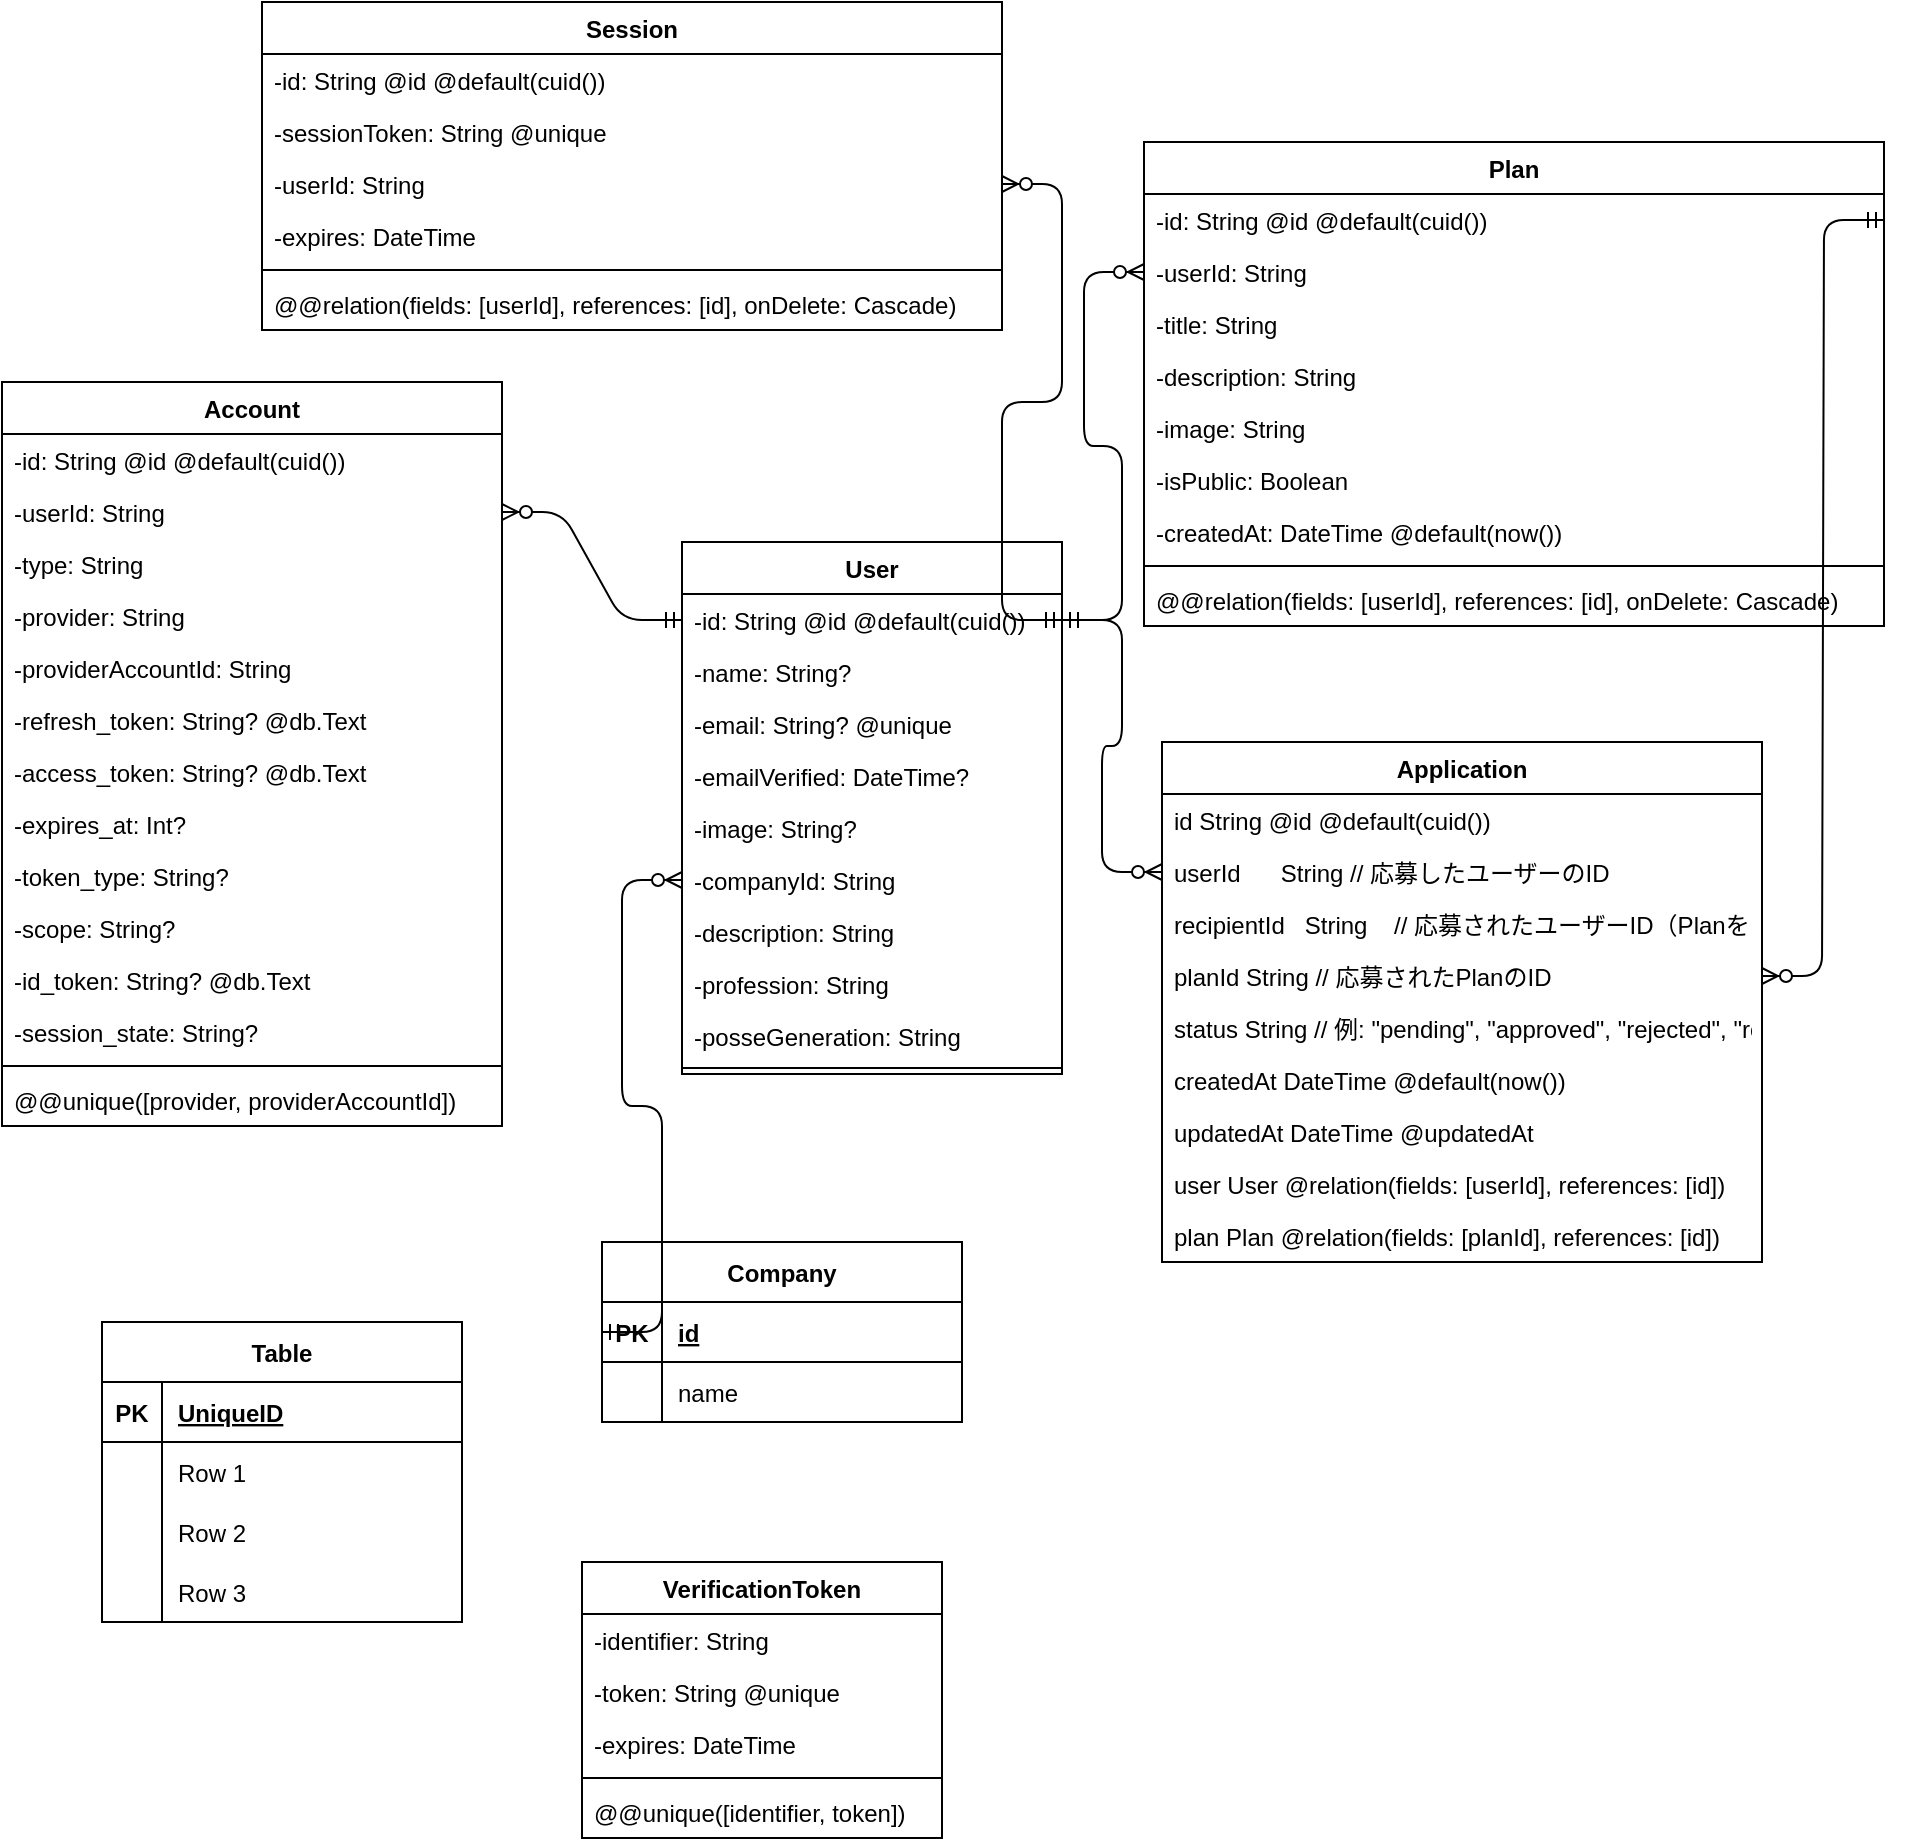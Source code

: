 <mxfile>
    <diagram id="4CIbEj0W9IgXMDNSK37p" name="ページ1">
        <mxGraphModel dx="1769" dy="454" grid="1" gridSize="10" guides="1" tooltips="1" connect="1" arrows="1" fold="1" page="1" pageScale="1" pageWidth="827" pageHeight="1169" math="0" shadow="0">
            <root>
                <mxCell id="0"/>
                <mxCell id="1" parent="0"/>
                <mxCell id="205" value="Account" style="swimlane;fontStyle=1;childLayout=stackLayout;horizontal=1;startSize=26;horizontalStack=0;resizeParent=1;resizeParentMax=0;resizeLast=0;collapsible=1;marginBottom=0;" parent="1" vertex="1">
                    <mxGeometry x="-500" y="370" width="250" height="372" as="geometry"/>
                </mxCell>
                <mxCell id="206" value="-id: String @id @default(cuid())" style="text;strokeColor=none;fillColor=none;align=left;verticalAlign=top;spacingLeft=4;spacingRight=4;overflow=hidden;rotatable=0;points=[[0,0.5],[1,0.5]];portConstraint=eastwest;" parent="205" vertex="1">
                    <mxGeometry y="26" width="250" height="26" as="geometry"/>
                </mxCell>
                <mxCell id="207" value="-userId: String" style="text;strokeColor=none;fillColor=none;align=left;verticalAlign=top;spacingLeft=4;spacingRight=4;overflow=hidden;rotatable=0;points=[[0,0.5],[1,0.5]];portConstraint=eastwest;" parent="205" vertex="1">
                    <mxGeometry y="52" width="250" height="26" as="geometry"/>
                </mxCell>
                <mxCell id="208" value="-type: String" style="text;strokeColor=none;fillColor=none;align=left;verticalAlign=top;spacingLeft=4;spacingRight=4;overflow=hidden;rotatable=0;points=[[0,0.5],[1,0.5]];portConstraint=eastwest;" parent="205" vertex="1">
                    <mxGeometry y="78" width="250" height="26" as="geometry"/>
                </mxCell>
                <mxCell id="209" value="-provider: String" style="text;strokeColor=none;fillColor=none;align=left;verticalAlign=top;spacingLeft=4;spacingRight=4;overflow=hidden;rotatable=0;points=[[0,0.5],[1,0.5]];portConstraint=eastwest;" parent="205" vertex="1">
                    <mxGeometry y="104" width="250" height="26" as="geometry"/>
                </mxCell>
                <mxCell id="210" value="-providerAccountId: String" style="text;strokeColor=none;fillColor=none;align=left;verticalAlign=top;spacingLeft=4;spacingRight=4;overflow=hidden;rotatable=0;points=[[0,0.5],[1,0.5]];portConstraint=eastwest;" parent="205" vertex="1">
                    <mxGeometry y="130" width="250" height="26" as="geometry"/>
                </mxCell>
                <mxCell id="211" value="-refresh_token: String? @db.Text" style="text;strokeColor=none;fillColor=none;align=left;verticalAlign=top;spacingLeft=4;spacingRight=4;overflow=hidden;rotatable=0;points=[[0,0.5],[1,0.5]];portConstraint=eastwest;" parent="205" vertex="1">
                    <mxGeometry y="156" width="250" height="26" as="geometry"/>
                </mxCell>
                <mxCell id="212" value="-access_token: String? @db.Text" style="text;strokeColor=none;fillColor=none;align=left;verticalAlign=top;spacingLeft=4;spacingRight=4;overflow=hidden;rotatable=0;points=[[0,0.5],[1,0.5]];portConstraint=eastwest;" parent="205" vertex="1">
                    <mxGeometry y="182" width="250" height="26" as="geometry"/>
                </mxCell>
                <mxCell id="213" value="-expires_at: Int?" style="text;strokeColor=none;fillColor=none;align=left;verticalAlign=top;spacingLeft=4;spacingRight=4;overflow=hidden;rotatable=0;points=[[0,0.5],[1,0.5]];portConstraint=eastwest;" parent="205" vertex="1">
                    <mxGeometry y="208" width="250" height="26" as="geometry"/>
                </mxCell>
                <mxCell id="214" value="-token_type: String?" style="text;strokeColor=none;fillColor=none;align=left;verticalAlign=top;spacingLeft=4;spacingRight=4;overflow=hidden;rotatable=0;points=[[0,0.5],[1,0.5]];portConstraint=eastwest;" parent="205" vertex="1">
                    <mxGeometry y="234" width="250" height="26" as="geometry"/>
                </mxCell>
                <mxCell id="215" value="-scope: String?" style="text;strokeColor=none;fillColor=none;align=left;verticalAlign=top;spacingLeft=4;spacingRight=4;overflow=hidden;rotatable=0;points=[[0,0.5],[1,0.5]];portConstraint=eastwest;" parent="205" vertex="1">
                    <mxGeometry y="260" width="250" height="26" as="geometry"/>
                </mxCell>
                <mxCell id="216" value="-id_token: String? @db.Text" style="text;strokeColor=none;fillColor=none;align=left;verticalAlign=top;spacingLeft=4;spacingRight=4;overflow=hidden;rotatable=0;points=[[0,0.5],[1,0.5]];portConstraint=eastwest;" parent="205" vertex="1">
                    <mxGeometry y="286" width="250" height="26" as="geometry"/>
                </mxCell>
                <mxCell id="217" value="-session_state: String?" style="text;strokeColor=none;fillColor=none;align=left;verticalAlign=top;spacingLeft=4;spacingRight=4;overflow=hidden;rotatable=0;points=[[0,0.5],[1,0.5]];portConstraint=eastwest;" parent="205" vertex="1">
                    <mxGeometry y="312" width="250" height="26" as="geometry"/>
                </mxCell>
                <mxCell id="218" value="" style="line;strokeWidth=1;fillColor=none;align=left;verticalAlign=middle;spacingTop=-1;spacingLeft=3;spacingRight=3;rotatable=0;labelPosition=right;points=[];portConstraint=eastwest;" parent="205" vertex="1">
                    <mxGeometry y="338" width="250" height="8" as="geometry"/>
                </mxCell>
                <mxCell id="219" value="@@unique([provider, providerAccountId])" style="text;strokeColor=none;fillColor=none;align=left;verticalAlign=top;spacingLeft=4;spacingRight=4;overflow=hidden;rotatable=0;points=[[0,0.5],[1,0.5]];portConstraint=eastwest;" parent="205" vertex="1">
                    <mxGeometry y="346" width="250" height="26" as="geometry"/>
                </mxCell>
                <mxCell id="220" value="Session" style="swimlane;fontStyle=1;childLayout=stackLayout;horizontal=1;startSize=26;horizontalStack=0;resizeParent=1;resizeParentMax=0;resizeLast=0;collapsible=1;marginBottom=0;" parent="1" vertex="1">
                    <mxGeometry x="-370" y="180" width="370" height="164" as="geometry"/>
                </mxCell>
                <mxCell id="221" value="-id: String @id @default(cuid())" style="text;strokeColor=none;fillColor=none;align=left;verticalAlign=top;spacingLeft=4;spacingRight=4;overflow=hidden;rotatable=0;points=[[0,0.5],[1,0.5]];portConstraint=eastwest;" parent="220" vertex="1">
                    <mxGeometry y="26" width="370" height="26" as="geometry"/>
                </mxCell>
                <mxCell id="222" value="-sessionToken: String @unique" style="text;strokeColor=none;fillColor=none;align=left;verticalAlign=top;spacingLeft=4;spacingRight=4;overflow=hidden;rotatable=0;points=[[0,0.5],[1,0.5]];portConstraint=eastwest;" parent="220" vertex="1">
                    <mxGeometry y="52" width="370" height="26" as="geometry"/>
                </mxCell>
                <mxCell id="223" value="-userId: String" style="text;strokeColor=none;fillColor=none;align=left;verticalAlign=top;spacingLeft=4;spacingRight=4;overflow=hidden;rotatable=0;points=[[0,0.5],[1,0.5]];portConstraint=eastwest;" parent="220" vertex="1">
                    <mxGeometry y="78" width="370" height="26" as="geometry"/>
                </mxCell>
                <mxCell id="224" value="-expires: DateTime" style="text;strokeColor=none;fillColor=none;align=left;verticalAlign=top;spacingLeft=4;spacingRight=4;overflow=hidden;rotatable=0;points=[[0,0.5],[1,0.5]];portConstraint=eastwest;" parent="220" vertex="1">
                    <mxGeometry y="104" width="370" height="26" as="geometry"/>
                </mxCell>
                <mxCell id="225" value="" style="line;strokeWidth=1;fillColor=none;align=left;verticalAlign=middle;spacingTop=-1;spacingLeft=3;spacingRight=3;rotatable=0;labelPosition=right;points=[];portConstraint=eastwest;" parent="220" vertex="1">
                    <mxGeometry y="130" width="370" height="8" as="geometry"/>
                </mxCell>
                <mxCell id="226" value="@@relation(fields: [userId], references: [id], onDelete: Cascade)" style="text;strokeColor=none;fillColor=none;align=left;verticalAlign=top;spacingLeft=4;spacingRight=4;overflow=hidden;rotatable=0;points=[[0,0.5],[1,0.5]];portConstraint=eastwest;" parent="220" vertex="1">
                    <mxGeometry y="138" width="370" height="26" as="geometry"/>
                </mxCell>
                <mxCell id="227" value="User" style="swimlane;fontStyle=1;childLayout=stackLayout;horizontal=1;startSize=26;horizontalStack=0;resizeParent=1;resizeParentMax=0;resizeLast=0;collapsible=1;marginBottom=0;" parent="1" vertex="1">
                    <mxGeometry x="-160" y="450" width="190" height="266" as="geometry"/>
                </mxCell>
                <mxCell id="228" value="-id: String @id @default(cuid())" style="text;strokeColor=none;fillColor=none;align=left;verticalAlign=top;spacingLeft=4;spacingRight=4;overflow=hidden;rotatable=0;points=[[0,0.5],[1,0.5]];portConstraint=eastwest;" parent="227" vertex="1">
                    <mxGeometry y="26" width="190" height="26" as="geometry"/>
                </mxCell>
                <mxCell id="229" value="-name: String?" style="text;strokeColor=none;fillColor=none;align=left;verticalAlign=top;spacingLeft=4;spacingRight=4;overflow=hidden;rotatable=0;points=[[0,0.5],[1,0.5]];portConstraint=eastwest;" parent="227" vertex="1">
                    <mxGeometry y="52" width="190" height="26" as="geometry"/>
                </mxCell>
                <mxCell id="230" value="-email: String? @unique" style="text;strokeColor=none;fillColor=none;align=left;verticalAlign=top;spacingLeft=4;spacingRight=4;overflow=hidden;rotatable=0;points=[[0,0.5],[1,0.5]];portConstraint=eastwest;" parent="227" vertex="1">
                    <mxGeometry y="78" width="190" height="26" as="geometry"/>
                </mxCell>
                <mxCell id="231" value="-emailVerified: DateTime?" style="text;strokeColor=none;fillColor=none;align=left;verticalAlign=top;spacingLeft=4;spacingRight=4;overflow=hidden;rotatable=0;points=[[0,0.5],[1,0.5]];portConstraint=eastwest;" parent="227" vertex="1">
                    <mxGeometry y="104" width="190" height="26" as="geometry"/>
                </mxCell>
                <mxCell id="232" value="-image: String?" style="text;strokeColor=none;fillColor=none;align=left;verticalAlign=top;spacingLeft=4;spacingRight=4;overflow=hidden;rotatable=0;points=[[0,0.5],[1,0.5]];portConstraint=eastwest;" parent="227" vertex="1">
                    <mxGeometry y="130" width="190" height="26" as="geometry"/>
                </mxCell>
                <mxCell id="330" value="-companyId: String" style="text;strokeColor=none;fillColor=none;align=left;verticalAlign=top;spacingLeft=4;spacingRight=4;overflow=hidden;rotatable=0;points=[[0,0.5],[1,0.5]];portConstraint=eastwest;" parent="227" vertex="1">
                    <mxGeometry y="156" width="190" height="26" as="geometry"/>
                </mxCell>
                <mxCell id="329" value="-description: String" style="text;strokeColor=none;fillColor=none;align=left;verticalAlign=top;spacingLeft=4;spacingRight=4;overflow=hidden;rotatable=0;points=[[0,0.5],[1,0.5]];portConstraint=eastwest;" parent="227" vertex="1">
                    <mxGeometry y="182" width="190" height="26" as="geometry"/>
                </mxCell>
                <mxCell id="328" value="-profession: String" style="text;strokeColor=none;fillColor=none;align=left;verticalAlign=top;spacingLeft=4;spacingRight=4;overflow=hidden;rotatable=0;points=[[0,0.5],[1,0.5]];portConstraint=eastwest;" parent="227" vertex="1">
                    <mxGeometry y="208" width="190" height="26" as="geometry"/>
                </mxCell>
                <mxCell id="327" value="-posseGeneration: String" style="text;strokeColor=none;fillColor=none;align=left;verticalAlign=top;spacingLeft=4;spacingRight=4;overflow=hidden;rotatable=0;points=[[0,0.5],[1,0.5]];portConstraint=eastwest;" parent="227" vertex="1">
                    <mxGeometry y="234" width="190" height="26" as="geometry"/>
                </mxCell>
                <mxCell id="236" value="" style="line;strokeWidth=1;fillColor=none;align=left;verticalAlign=middle;spacingTop=-1;spacingLeft=3;spacingRight=3;rotatable=0;labelPosition=right;points=[];portConstraint=eastwest;" parent="227" vertex="1">
                    <mxGeometry y="260" width="190" height="6" as="geometry"/>
                </mxCell>
                <mxCell id="237" value="Plan" style="swimlane;fontStyle=1;childLayout=stackLayout;horizontal=1;startSize=26;horizontalStack=0;resizeParent=1;resizeParentMax=0;resizeLast=0;collapsible=1;marginBottom=0;" parent="1" vertex="1">
                    <mxGeometry x="71" y="250" width="370" height="242" as="geometry"/>
                </mxCell>
                <mxCell id="238" value="-id: String @id @default(cuid())" style="text;strokeColor=none;fillColor=none;align=left;verticalAlign=top;spacingLeft=4;spacingRight=4;overflow=hidden;rotatable=0;points=[[0,0.5],[1,0.5]];portConstraint=eastwest;" parent="237" vertex="1">
                    <mxGeometry y="26" width="370" height="26" as="geometry"/>
                </mxCell>
                <mxCell id="239" value="-userId: String" style="text;strokeColor=none;fillColor=none;align=left;verticalAlign=top;spacingLeft=4;spacingRight=4;overflow=hidden;rotatable=0;points=[[0,0.5],[1,0.5]];portConstraint=eastwest;" parent="237" vertex="1">
                    <mxGeometry y="52" width="370" height="26" as="geometry"/>
                </mxCell>
                <mxCell id="373" value="-title: String" style="text;strokeColor=none;fillColor=none;align=left;verticalAlign=top;spacingLeft=4;spacingRight=4;overflow=hidden;rotatable=0;points=[[0,0.5],[1,0.5]];portConstraint=eastwest;" parent="237" vertex="1">
                    <mxGeometry y="78" width="370" height="26" as="geometry"/>
                </mxCell>
                <mxCell id="240" value="-description: String" style="text;strokeColor=none;fillColor=none;align=left;verticalAlign=top;spacingLeft=4;spacingRight=4;overflow=hidden;rotatable=0;points=[[0,0.5],[1,0.5]];portConstraint=eastwest;" parent="237" vertex="1">
                    <mxGeometry y="104" width="370" height="26" as="geometry"/>
                </mxCell>
                <mxCell id="372" value="-image: String" style="text;strokeColor=none;fillColor=none;align=left;verticalAlign=top;spacingLeft=4;spacingRight=4;overflow=hidden;rotatable=0;points=[[0,0.5],[1,0.5]];portConstraint=eastwest;" parent="237" vertex="1">
                    <mxGeometry y="130" width="370" height="26" as="geometry"/>
                </mxCell>
                <mxCell id="374" value="-isPublic: Boolean" style="text;strokeColor=none;fillColor=none;align=left;verticalAlign=top;spacingLeft=4;spacingRight=4;overflow=hidden;rotatable=0;points=[[0,0.5],[1,0.5]];portConstraint=eastwest;" parent="237" vertex="1">
                    <mxGeometry y="156" width="370" height="26" as="geometry"/>
                </mxCell>
                <mxCell id="241" value="-createdAt: DateTime @default(now())" style="text;strokeColor=none;fillColor=none;align=left;verticalAlign=top;spacingLeft=4;spacingRight=4;overflow=hidden;rotatable=0;points=[[0,0.5],[1,0.5]];portConstraint=eastwest;" parent="237" vertex="1">
                    <mxGeometry y="182" width="370" height="26" as="geometry"/>
                </mxCell>
                <mxCell id="242" value="" style="line;strokeWidth=1;fillColor=none;align=left;verticalAlign=middle;spacingTop=-1;spacingLeft=3;spacingRight=3;rotatable=0;labelPosition=right;points=[];portConstraint=eastwest;" parent="237" vertex="1">
                    <mxGeometry y="208" width="370" height="8" as="geometry"/>
                </mxCell>
                <mxCell id="243" value="@@relation(fields: [userId], references: [id], onDelete: Cascade)" style="text;strokeColor=none;fillColor=none;align=left;verticalAlign=top;spacingLeft=4;spacingRight=4;overflow=hidden;rotatable=0;points=[[0,0.5],[1,0.5]];portConstraint=eastwest;" parent="237" vertex="1">
                    <mxGeometry y="216" width="370" height="26" as="geometry"/>
                </mxCell>
                <mxCell id="244" value="VerificationToken" style="swimlane;fontStyle=1;childLayout=stackLayout;horizontal=1;startSize=26;horizontalStack=0;resizeParent=1;resizeParentMax=0;resizeLast=0;collapsible=1;marginBottom=0;" parent="1" vertex="1">
                    <mxGeometry x="-210" y="960" width="180" height="138" as="geometry"/>
                </mxCell>
                <mxCell id="245" value="-identifier: String" style="text;strokeColor=none;fillColor=none;align=left;verticalAlign=top;spacingLeft=4;spacingRight=4;overflow=hidden;rotatable=0;points=[[0,0.5],[1,0.5]];portConstraint=eastwest;" parent="244" vertex="1">
                    <mxGeometry y="26" width="180" height="26" as="geometry"/>
                </mxCell>
                <mxCell id="246" value="-token: String @unique" style="text;strokeColor=none;fillColor=none;align=left;verticalAlign=top;spacingLeft=4;spacingRight=4;overflow=hidden;rotatable=0;points=[[0,0.5],[1,0.5]];portConstraint=eastwest;" parent="244" vertex="1">
                    <mxGeometry y="52" width="180" height="26" as="geometry"/>
                </mxCell>
                <mxCell id="247" value="-expires: DateTime" style="text;strokeColor=none;fillColor=none;align=left;verticalAlign=top;spacingLeft=4;spacingRight=4;overflow=hidden;rotatable=0;points=[[0,0.5],[1,0.5]];portConstraint=eastwest;" parent="244" vertex="1">
                    <mxGeometry y="78" width="180" height="26" as="geometry"/>
                </mxCell>
                <mxCell id="248" value="" style="line;strokeWidth=1;fillColor=none;align=left;verticalAlign=middle;spacingTop=-1;spacingLeft=3;spacingRight=3;rotatable=0;labelPosition=right;points=[];portConstraint=eastwest;" parent="244" vertex="1">
                    <mxGeometry y="104" width="180" height="8" as="geometry"/>
                </mxCell>
                <mxCell id="249" value="@@unique([identifier, token])" style="text;strokeColor=none;fillColor=none;align=left;verticalAlign=top;spacingLeft=4;spacingRight=4;overflow=hidden;rotatable=0;points=[[0,0.5],[1,0.5]];portConstraint=eastwest;" parent="244" vertex="1">
                    <mxGeometry y="112" width="180" height="26" as="geometry"/>
                </mxCell>
                <mxCell id="252" value="Table" style="shape=table;startSize=30;container=1;collapsible=1;childLayout=tableLayout;fixedRows=1;rowLines=0;fontStyle=1;align=center;resizeLast=1;" parent="1" vertex="1">
                    <mxGeometry x="-450" y="840" width="180" height="150" as="geometry"/>
                </mxCell>
                <mxCell id="253" value="" style="shape=tableRow;horizontal=0;startSize=0;swimlaneHead=0;swimlaneBody=0;fillColor=none;collapsible=0;dropTarget=0;points=[[0,0.5],[1,0.5]];portConstraint=eastwest;top=0;left=0;right=0;bottom=1;" parent="252" vertex="1">
                    <mxGeometry y="30" width="180" height="30" as="geometry"/>
                </mxCell>
                <mxCell id="254" value="PK" style="shape=partialRectangle;connectable=0;fillColor=none;top=0;left=0;bottom=0;right=0;fontStyle=1;overflow=hidden;" parent="253" vertex="1">
                    <mxGeometry width="30" height="30" as="geometry">
                        <mxRectangle width="30" height="30" as="alternateBounds"/>
                    </mxGeometry>
                </mxCell>
                <mxCell id="255" value="UniqueID" style="shape=partialRectangle;connectable=0;fillColor=none;top=0;left=0;bottom=0;right=0;align=left;spacingLeft=6;fontStyle=5;overflow=hidden;" parent="253" vertex="1">
                    <mxGeometry x="30" width="150" height="30" as="geometry">
                        <mxRectangle width="150" height="30" as="alternateBounds"/>
                    </mxGeometry>
                </mxCell>
                <mxCell id="256" value="" style="shape=tableRow;horizontal=0;startSize=0;swimlaneHead=0;swimlaneBody=0;fillColor=none;collapsible=0;dropTarget=0;points=[[0,0.5],[1,0.5]];portConstraint=eastwest;top=0;left=0;right=0;bottom=0;" parent="252" vertex="1">
                    <mxGeometry y="60" width="180" height="30" as="geometry"/>
                </mxCell>
                <mxCell id="257" value="" style="shape=partialRectangle;connectable=0;fillColor=none;top=0;left=0;bottom=0;right=0;editable=1;overflow=hidden;" parent="256" vertex="1">
                    <mxGeometry width="30" height="30" as="geometry">
                        <mxRectangle width="30" height="30" as="alternateBounds"/>
                    </mxGeometry>
                </mxCell>
                <mxCell id="258" value="Row 1" style="shape=partialRectangle;connectable=0;fillColor=none;top=0;left=0;bottom=0;right=0;align=left;spacingLeft=6;overflow=hidden;" parent="256" vertex="1">
                    <mxGeometry x="30" width="150" height="30" as="geometry">
                        <mxRectangle width="150" height="30" as="alternateBounds"/>
                    </mxGeometry>
                </mxCell>
                <mxCell id="259" value="" style="shape=tableRow;horizontal=0;startSize=0;swimlaneHead=0;swimlaneBody=0;fillColor=none;collapsible=0;dropTarget=0;points=[[0,0.5],[1,0.5]];portConstraint=eastwest;top=0;left=0;right=0;bottom=0;" parent="252" vertex="1">
                    <mxGeometry y="90" width="180" height="30" as="geometry"/>
                </mxCell>
                <mxCell id="260" value="" style="shape=partialRectangle;connectable=0;fillColor=none;top=0;left=0;bottom=0;right=0;editable=1;overflow=hidden;" parent="259" vertex="1">
                    <mxGeometry width="30" height="30" as="geometry">
                        <mxRectangle width="30" height="30" as="alternateBounds"/>
                    </mxGeometry>
                </mxCell>
                <mxCell id="261" value="Row 2" style="shape=partialRectangle;connectable=0;fillColor=none;top=0;left=0;bottom=0;right=0;align=left;spacingLeft=6;overflow=hidden;" parent="259" vertex="1">
                    <mxGeometry x="30" width="150" height="30" as="geometry">
                        <mxRectangle width="150" height="30" as="alternateBounds"/>
                    </mxGeometry>
                </mxCell>
                <mxCell id="262" value="" style="shape=tableRow;horizontal=0;startSize=0;swimlaneHead=0;swimlaneBody=0;fillColor=none;collapsible=0;dropTarget=0;points=[[0,0.5],[1,0.5]];portConstraint=eastwest;top=0;left=0;right=0;bottom=0;" parent="252" vertex="1">
                    <mxGeometry y="120" width="180" height="30" as="geometry"/>
                </mxCell>
                <mxCell id="263" value="" style="shape=partialRectangle;connectable=0;fillColor=none;top=0;left=0;bottom=0;right=0;editable=1;overflow=hidden;" parent="262" vertex="1">
                    <mxGeometry width="30" height="30" as="geometry">
                        <mxRectangle width="30" height="30" as="alternateBounds"/>
                    </mxGeometry>
                </mxCell>
                <mxCell id="264" value="Row 3" style="shape=partialRectangle;connectable=0;fillColor=none;top=0;left=0;bottom=0;right=0;align=left;spacingLeft=6;overflow=hidden;" parent="262" vertex="1">
                    <mxGeometry x="30" width="150" height="30" as="geometry">
                        <mxRectangle width="150" height="30" as="alternateBounds"/>
                    </mxGeometry>
                </mxCell>
                <mxCell id="322" value="" style="edgeStyle=entityRelationEdgeStyle;fontSize=12;html=1;endArrow=ERzeroToMany;startArrow=ERmandOne;entryX=1;entryY=0.5;entryDx=0;entryDy=0;exitX=0;exitY=0.5;exitDx=0;exitDy=0;" parent="1" source="228" target="207" edge="1">
                    <mxGeometry width="100" height="100" relative="1" as="geometry">
                        <mxPoint x="-220" y="540" as="sourcePoint"/>
                        <mxPoint x="-170" y="530" as="targetPoint"/>
                    </mxGeometry>
                </mxCell>
                <mxCell id="324" value="" style="edgeStyle=entityRelationEdgeStyle;fontSize=12;html=1;endArrow=ERzeroToMany;startArrow=ERmandOne;entryX=1;entryY=0.5;entryDx=0;entryDy=0;exitX=1;exitY=0.5;exitDx=0;exitDy=0;" parent="1" source="228" target="223" edge="1">
                    <mxGeometry width="100" height="100" relative="1" as="geometry">
                        <mxPoint x="-150.0" y="499.0" as="sourcePoint"/>
                        <mxPoint x="-240.0" y="445" as="targetPoint"/>
                    </mxGeometry>
                </mxCell>
                <mxCell id="325" value="" style="edgeStyle=entityRelationEdgeStyle;fontSize=12;html=1;endArrow=ERzeroToMany;startArrow=ERmandOne;entryX=0;entryY=0.5;entryDx=0;entryDy=0;exitX=1;exitY=0.5;exitDx=0;exitDy=0;" parent="1" source="228" target="239" edge="1">
                    <mxGeometry width="100" height="100" relative="1" as="geometry">
                        <mxPoint x="30" y="380" as="sourcePoint"/>
                        <mxPoint x="10" y="281" as="targetPoint"/>
                    </mxGeometry>
                </mxCell>
                <mxCell id="342" value="Company" style="shape=table;startSize=30;container=1;collapsible=1;childLayout=tableLayout;fixedRows=1;rowLines=0;fontStyle=1;align=center;resizeLast=1;" parent="1" vertex="1">
                    <mxGeometry x="-200" y="800" width="180" height="90" as="geometry"/>
                </mxCell>
                <mxCell id="343" value="" style="shape=tableRow;horizontal=0;startSize=0;swimlaneHead=0;swimlaneBody=0;fillColor=none;collapsible=0;dropTarget=0;points=[[0,0.5],[1,0.5]];portConstraint=eastwest;top=0;left=0;right=0;bottom=1;" parent="342" vertex="1">
                    <mxGeometry y="30" width="180" height="30" as="geometry"/>
                </mxCell>
                <mxCell id="344" value="PK" style="shape=partialRectangle;connectable=0;fillColor=none;top=0;left=0;bottom=0;right=0;fontStyle=1;overflow=hidden;" parent="343" vertex="1">
                    <mxGeometry width="30" height="30" as="geometry">
                        <mxRectangle width="30" height="30" as="alternateBounds"/>
                    </mxGeometry>
                </mxCell>
                <mxCell id="345" value="id" style="shape=partialRectangle;connectable=0;fillColor=none;top=0;left=0;bottom=0;right=0;align=left;spacingLeft=6;fontStyle=5;overflow=hidden;" parent="343" vertex="1">
                    <mxGeometry x="30" width="150" height="30" as="geometry">
                        <mxRectangle width="150" height="30" as="alternateBounds"/>
                    </mxGeometry>
                </mxCell>
                <mxCell id="346" value="" style="shape=tableRow;horizontal=0;startSize=0;swimlaneHead=0;swimlaneBody=0;fillColor=none;collapsible=0;dropTarget=0;points=[[0,0.5],[1,0.5]];portConstraint=eastwest;top=0;left=0;right=0;bottom=0;" parent="342" vertex="1">
                    <mxGeometry y="60" width="180" height="30" as="geometry"/>
                </mxCell>
                <mxCell id="347" value="" style="shape=partialRectangle;connectable=0;fillColor=none;top=0;left=0;bottom=0;right=0;editable=1;overflow=hidden;" parent="346" vertex="1">
                    <mxGeometry width="30" height="30" as="geometry">
                        <mxRectangle width="30" height="30" as="alternateBounds"/>
                    </mxGeometry>
                </mxCell>
                <mxCell id="348" value="name" style="shape=partialRectangle;connectable=0;fillColor=none;top=0;left=0;bottom=0;right=0;align=left;spacingLeft=6;overflow=hidden;" parent="346" vertex="1">
                    <mxGeometry x="30" width="150" height="30" as="geometry">
                        <mxRectangle width="150" height="30" as="alternateBounds"/>
                    </mxGeometry>
                </mxCell>
                <mxCell id="371" value="" style="edgeStyle=entityRelationEdgeStyle;fontSize=12;html=1;endArrow=ERzeroToMany;startArrow=ERmandOne;exitX=0;exitY=0.5;exitDx=0;exitDy=0;" parent="1" source="343" target="330" edge="1">
                    <mxGeometry width="100" height="100" relative="1" as="geometry">
                        <mxPoint x="40" y="499.0" as="sourcePoint"/>
                        <mxPoint x="80" y="325" as="targetPoint"/>
                    </mxGeometry>
                </mxCell>
                <mxCell id="375" value="Application" style="swimlane;fontStyle=1;childLayout=stackLayout;horizontal=1;startSize=26;horizontalStack=0;resizeParent=1;resizeParentMax=0;resizeLast=0;collapsible=1;marginBottom=0;" parent="1" vertex="1">
                    <mxGeometry x="80" y="550" width="300" height="260" as="geometry"/>
                </mxCell>
                <mxCell id="376" value="  id          String   @id @default(cuid())" style="text;strokeColor=none;fillColor=none;align=left;verticalAlign=top;spacingLeft=4;spacingRight=4;overflow=hidden;rotatable=0;points=[[0,0.5],[1,0.5]];portConstraint=eastwest;" parent="375" vertex="1">
                    <mxGeometry y="26" width="300" height="26" as="geometry"/>
                </mxCell>
                <mxCell id="377" value="  userId      String   // 応募したユーザーのID" style="text;strokeColor=none;fillColor=none;align=left;verticalAlign=top;spacingLeft=4;spacingRight=4;overflow=hidden;rotatable=0;points=[[0,0.5],[1,0.5]];portConstraint=eastwest;" parent="375" vertex="1">
                    <mxGeometry y="52" width="300" height="26" as="geometry"/>
                </mxCell>
                <mxCell id="389" value="recipientId   String    // 応募されたユーザーID（Planを出してもらいたいユーザー）" style="text;strokeColor=none;fillColor=none;align=left;verticalAlign=top;spacingLeft=4;spacingRight=4;overflow=hidden;rotatable=0;points=[[0,0.5],[1,0.5]];portConstraint=eastwest;" vertex="1" parent="375">
                    <mxGeometry y="78" width="300" height="26" as="geometry"/>
                </mxCell>
                <mxCell id="378" value="  planId      String   // 応募されたPlanのID" style="text;strokeColor=none;fillColor=none;align=left;verticalAlign=top;spacingLeft=4;spacingRight=4;overflow=hidden;rotatable=0;points=[[0,0.5],[1,0.5]];portConstraint=eastwest;" parent="375" vertex="1">
                    <mxGeometry y="104" width="300" height="26" as="geometry"/>
                </mxCell>
                <mxCell id="379" value="  status      String   // 例: &quot;pending&quot;, &quot;approved&quot;, &quot;rejected&quot;, &quot;request&quot;" style="text;strokeColor=none;fillColor=none;align=left;verticalAlign=top;spacingLeft=4;spacingRight=4;overflow=hidden;rotatable=0;points=[[0,0.5],[1,0.5]];portConstraint=eastwest;" parent="375" vertex="1">
                    <mxGeometry y="130" width="300" height="26" as="geometry"/>
                </mxCell>
                <mxCell id="380" value="  createdAt   DateTime @default(now())" style="text;strokeColor=none;fillColor=none;align=left;verticalAlign=top;spacingLeft=4;spacingRight=4;overflow=hidden;rotatable=0;points=[[0,0.5],[1,0.5]];portConstraint=eastwest;" parent="375" vertex="1">
                    <mxGeometry y="156" width="300" height="26" as="geometry"/>
                </mxCell>
                <mxCell id="381" value="  updatedAt   DateTime @updatedAt" style="text;strokeColor=none;fillColor=none;align=left;verticalAlign=top;spacingLeft=4;spacingRight=4;overflow=hidden;rotatable=0;points=[[0,0.5],[1,0.5]];portConstraint=eastwest;" parent="375" vertex="1">
                    <mxGeometry y="182" width="300" height="26" as="geometry"/>
                </mxCell>
                <mxCell id="382" value="  user        User     @relation(fields: [userId], references: [id])" style="text;strokeColor=none;fillColor=none;align=left;verticalAlign=top;spacingLeft=4;spacingRight=4;overflow=hidden;rotatable=0;points=[[0,0.5],[1,0.5]];portConstraint=eastwest;" parent="375" vertex="1">
                    <mxGeometry y="208" width="300" height="26" as="geometry"/>
                </mxCell>
                <mxCell id="383" value="  plan        Plan     @relation(fields: [planId], references: [id])" style="text;strokeColor=none;fillColor=none;align=left;verticalAlign=top;spacingLeft=4;spacingRight=4;overflow=hidden;rotatable=0;points=[[0,0.5],[1,0.5]];portConstraint=eastwest;" parent="375" vertex="1">
                    <mxGeometry y="234" width="300" height="26" as="geometry"/>
                </mxCell>
                <mxCell id="386" value="" style="edgeStyle=entityRelationEdgeStyle;fontSize=12;html=1;endArrow=ERzeroToMany;startArrow=ERmandOne;entryX=0;entryY=0.5;entryDx=0;entryDy=0;exitX=1;exitY=0.5;exitDx=0;exitDy=0;" parent="1" source="228" target="377" edge="1">
                    <mxGeometry width="100" height="100" relative="1" as="geometry">
                        <mxPoint x="40" y="499" as="sourcePoint"/>
                        <mxPoint x="81" y="325" as="targetPoint"/>
                    </mxGeometry>
                </mxCell>
                <mxCell id="387" value="" style="edgeStyle=entityRelationEdgeStyle;fontSize=12;html=1;endArrow=ERzeroToMany;startArrow=ERmandOne;entryX=1;entryY=0.5;entryDx=0;entryDy=0;exitX=1;exitY=0.5;exitDx=0;exitDy=0;" parent="1" source="238" target="378" edge="1">
                    <mxGeometry width="100" height="100" relative="1" as="geometry">
                        <mxPoint x="40" y="499" as="sourcePoint"/>
                        <mxPoint x="90" y="625" as="targetPoint"/>
                    </mxGeometry>
                </mxCell>
            </root>
        </mxGraphModel>
    </diagram>
</mxfile>
